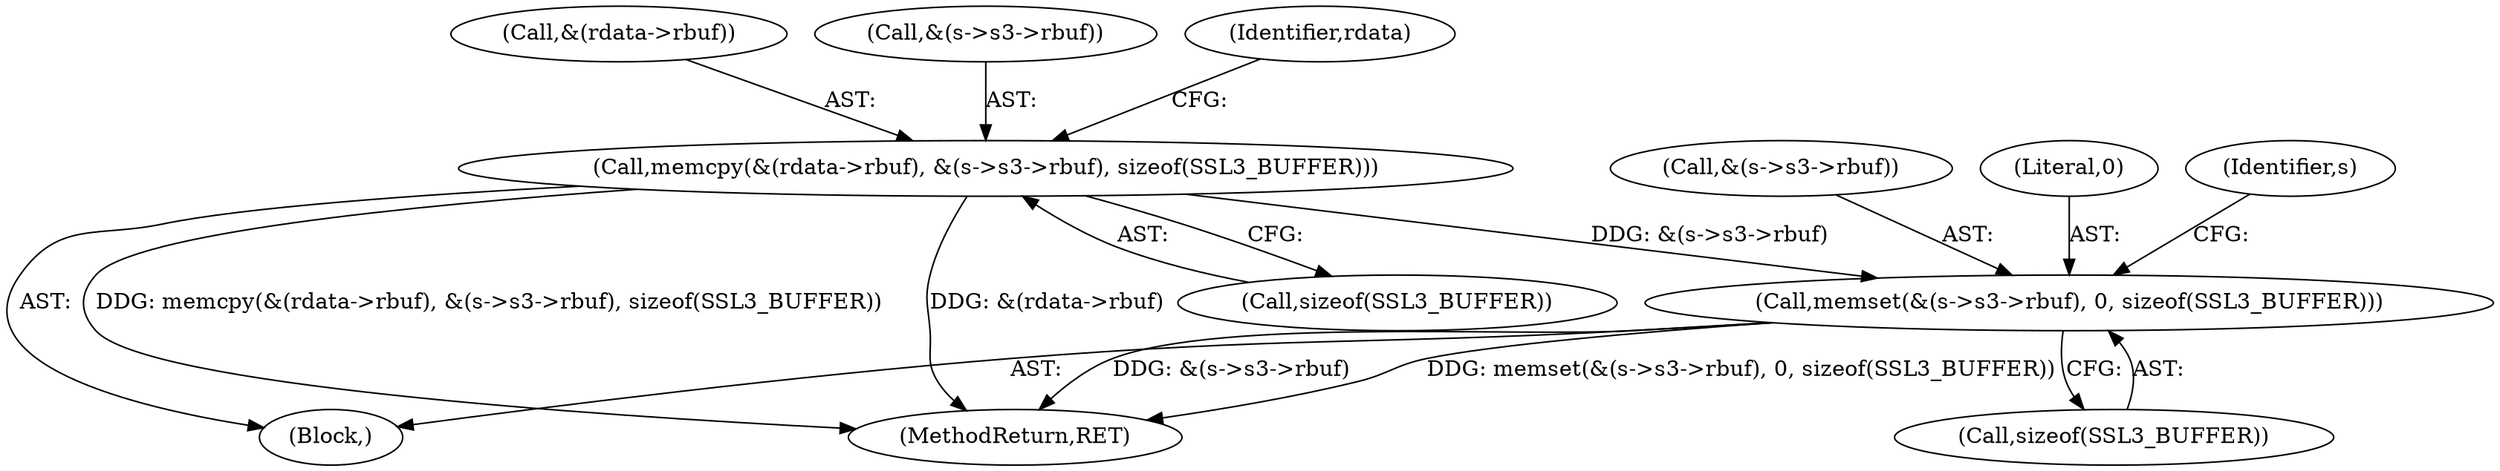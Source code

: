 digraph "0_openssl_103b171d8fc282ef435f8de9afbf7782e312961f@API" {
"1000169" [label="(Call,memcpy(&(rdata->rbuf), &(s->s3->rbuf), sizeof(SSL3_BUFFER)))"];
"1000239" [label="(Call,memset(&(s->s3->rbuf), 0, sizeof(SSL3_BUFFER)))"];
"1000180" [label="(Call,sizeof(SSL3_BUFFER))"];
"1000240" [label="(Call,&(s->s3->rbuf))"];
"1000170" [label="(Call,&(rdata->rbuf))"];
"1000107" [label="(Block,)"];
"1000174" [label="(Call,&(s->s3->rbuf))"];
"1000293" [label="(MethodReturn,RET)"];
"1000247" [label="(Call,sizeof(SSL3_BUFFER))"];
"1000185" [label="(Identifier,rdata)"];
"1000246" [label="(Literal,0)"];
"1000239" [label="(Call,memset(&(s->s3->rbuf), 0, sizeof(SSL3_BUFFER)))"];
"1000169" [label="(Call,memcpy(&(rdata->rbuf), &(s->s3->rbuf), sizeof(SSL3_BUFFER)))"];
"1000253" [label="(Identifier,s)"];
"1000169" -> "1000107"  [label="AST: "];
"1000169" -> "1000180"  [label="CFG: "];
"1000170" -> "1000169"  [label="AST: "];
"1000174" -> "1000169"  [label="AST: "];
"1000180" -> "1000169"  [label="AST: "];
"1000185" -> "1000169"  [label="CFG: "];
"1000169" -> "1000293"  [label="DDG: memcpy(&(rdata->rbuf), &(s->s3->rbuf), sizeof(SSL3_BUFFER))"];
"1000169" -> "1000293"  [label="DDG: &(rdata->rbuf)"];
"1000169" -> "1000239"  [label="DDG: &(s->s3->rbuf)"];
"1000239" -> "1000107"  [label="AST: "];
"1000239" -> "1000247"  [label="CFG: "];
"1000240" -> "1000239"  [label="AST: "];
"1000246" -> "1000239"  [label="AST: "];
"1000247" -> "1000239"  [label="AST: "];
"1000253" -> "1000239"  [label="CFG: "];
"1000239" -> "1000293"  [label="DDG: memset(&(s->s3->rbuf), 0, sizeof(SSL3_BUFFER))"];
"1000239" -> "1000293"  [label="DDG: &(s->s3->rbuf)"];
}
